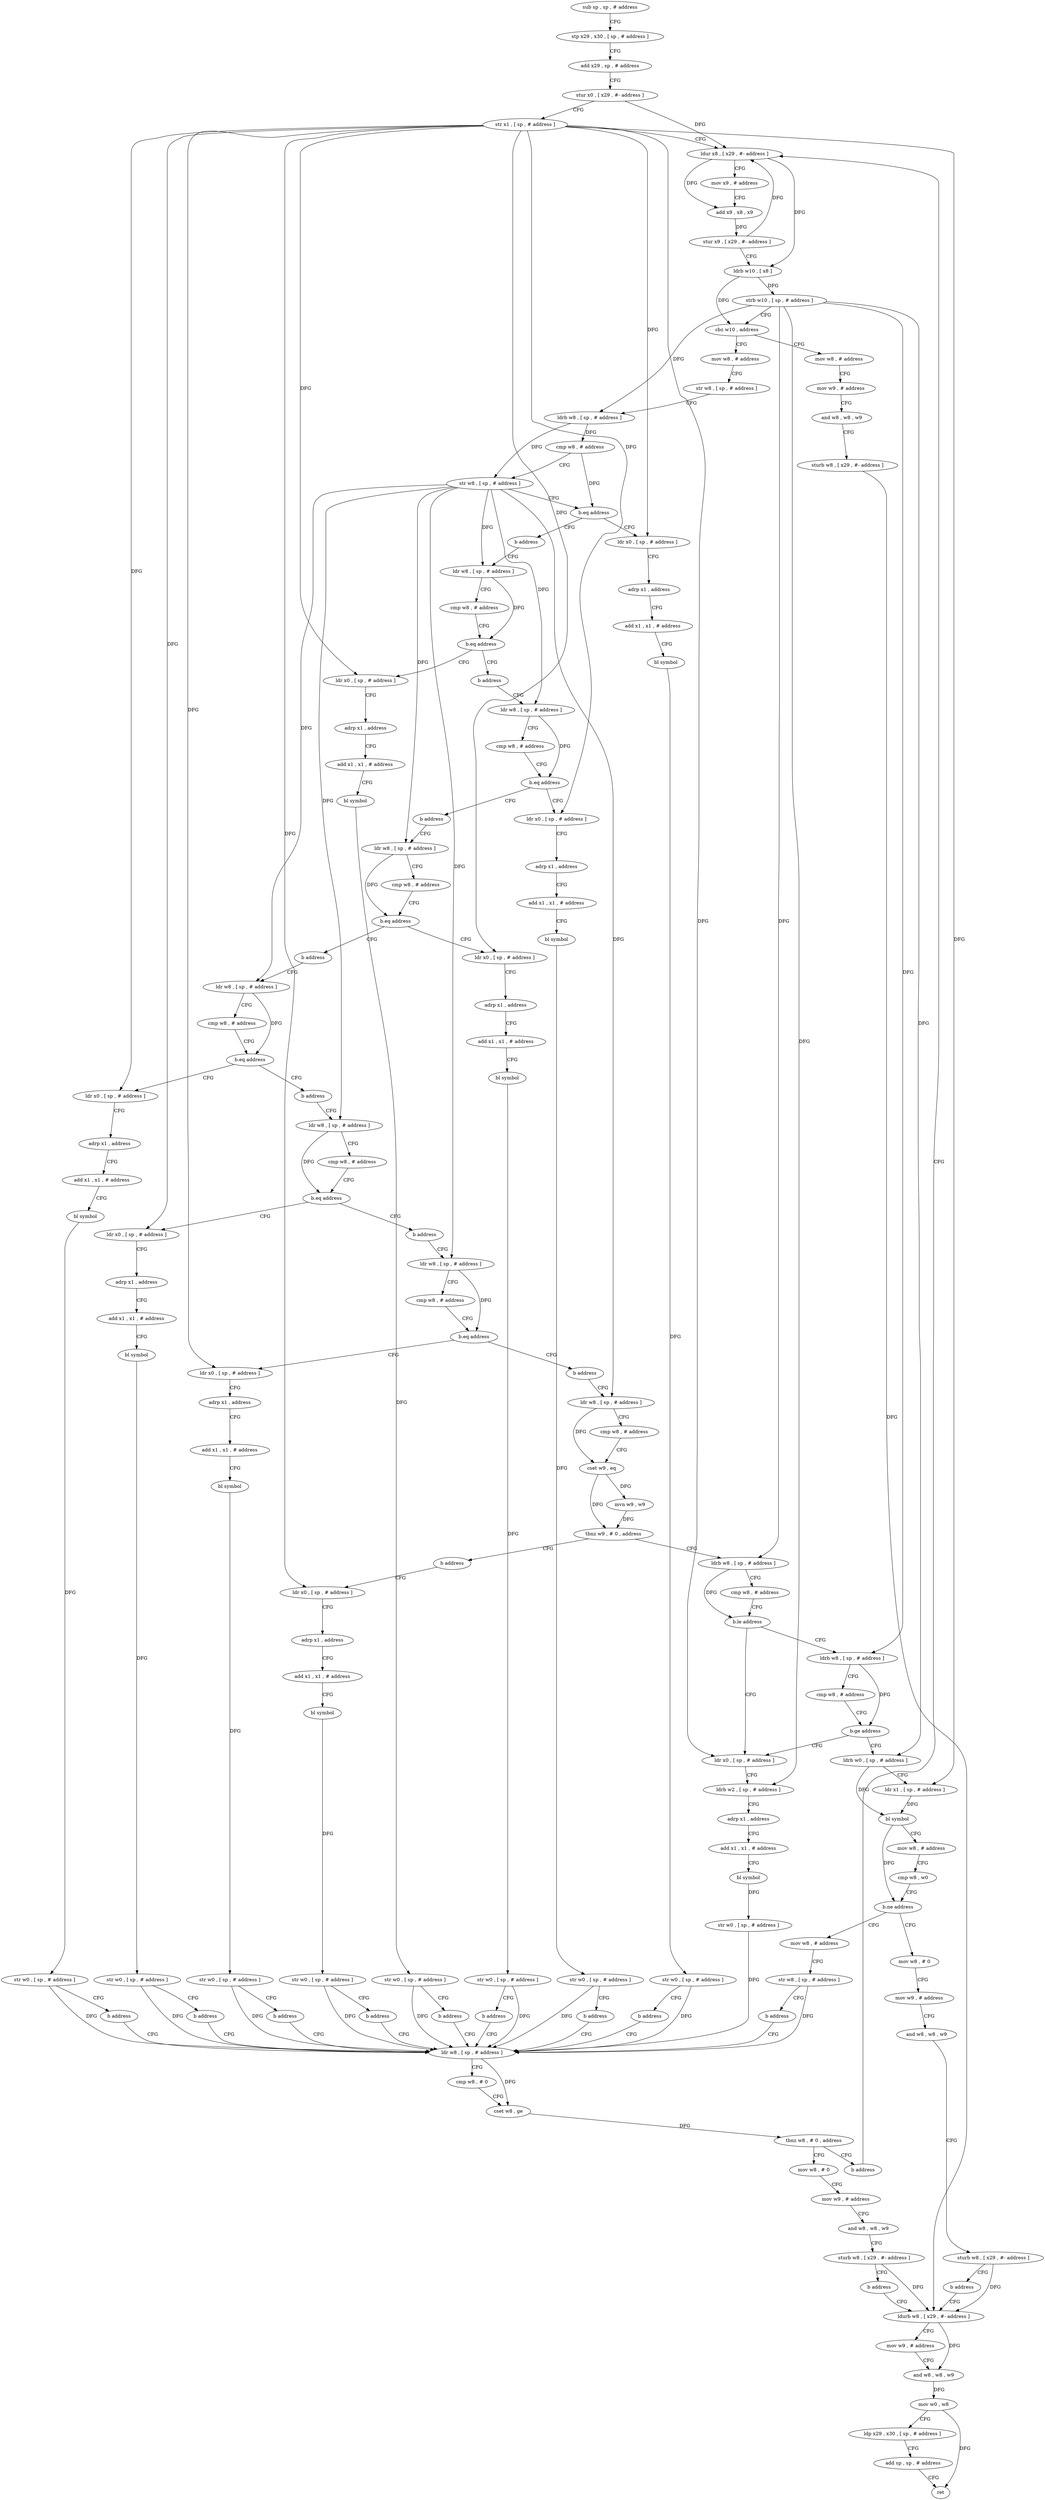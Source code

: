 digraph "func" {
"4304196" [label = "sub sp , sp , # address" ]
"4304200" [label = "stp x29 , x30 , [ sp , # address ]" ]
"4304204" [label = "add x29 , sp , # address" ]
"4304208" [label = "stur x0 , [ x29 , #- address ]" ]
"4304212" [label = "str x1 , [ sp , # address ]" ]
"4304216" [label = "ldur x8 , [ x29 , #- address ]" ]
"4304728" [label = "mov w8 , # address" ]
"4304732" [label = "mov w9 , # address" ]
"4304736" [label = "and w8 , w8 , w9" ]
"4304740" [label = "sturb w8 , [ x29 , #- address ]" ]
"4304744" [label = "ldurb w8 , [ x29 , #- address ]" ]
"4304244" [label = "mov w8 , # address" ]
"4304248" [label = "str w8 , [ sp , # address ]" ]
"4304252" [label = "ldrb w8 , [ sp , # address ]" ]
"4304256" [label = "cmp w8 , # address" ]
"4304260" [label = "str w8 , [ sp , # address ]" ]
"4304264" [label = "b.eq address" ]
"4304440" [label = "ldr x0 , [ sp , # address ]" ]
"4304268" [label = "b address" ]
"4304444" [label = "adrp x1 , address" ]
"4304448" [label = "add x1 , x1 , # address" ]
"4304452" [label = "bl symbol" ]
"4304456" [label = "str w0 , [ sp , # address ]" ]
"4304460" [label = "b address" ]
"4304688" [label = "ldr w8 , [ sp , # address ]" ]
"4304272" [label = "ldr w8 , [ sp , # address ]" ]
"4304692" [label = "cmp w8 , # 0" ]
"4304696" [label = "cset w8 , ge" ]
"4304700" [label = "tbnz w8 , # 0 , address" ]
"4304724" [label = "b address" ]
"4304704" [label = "mov w8 , # 0" ]
"4304276" [label = "cmp w8 , # address" ]
"4304280" [label = "b.eq address" ]
"4304488" [label = "ldr x0 , [ sp , # address ]" ]
"4304284" [label = "b address" ]
"4304708" [label = "mov w9 , # address" ]
"4304712" [label = "and w8 , w8 , w9" ]
"4304716" [label = "sturb w8 , [ x29 , #- address ]" ]
"4304720" [label = "b address" ]
"4304492" [label = "adrp x1 , address" ]
"4304496" [label = "add x1 , x1 , # address" ]
"4304500" [label = "bl symbol" ]
"4304504" [label = "str w0 , [ sp , # address ]" ]
"4304508" [label = "b address" ]
"4304288" [label = "ldr w8 , [ sp , # address ]" ]
"4304220" [label = "mov x9 , # address" ]
"4304224" [label = "add x9 , x8 , x9" ]
"4304228" [label = "stur x9 , [ x29 , #- address ]" ]
"4304232" [label = "ldrb w10 , [ x8 ]" ]
"4304236" [label = "strb w10 , [ sp , # address ]" ]
"4304240" [label = "cbz w10 , address" ]
"4304748" [label = "mov w9 , # address" ]
"4304752" [label = "and w8 , w8 , w9" ]
"4304756" [label = "mov w0 , w8" ]
"4304760" [label = "ldp x29 , x30 , [ sp , # address ]" ]
"4304764" [label = "add sp , sp , # address" ]
"4304768" [label = "ret" ]
"4304292" [label = "cmp w8 , # address" ]
"4304296" [label = "b.eq address" ]
"4304416" [label = "ldr x0 , [ sp , # address ]" ]
"4304300" [label = "b address" ]
"4304420" [label = "adrp x1 , address" ]
"4304424" [label = "add x1 , x1 , # address" ]
"4304428" [label = "bl symbol" ]
"4304432" [label = "str w0 , [ sp , # address ]" ]
"4304436" [label = "b address" ]
"4304304" [label = "ldr w8 , [ sp , # address ]" ]
"4304308" [label = "cmp w8 , # address" ]
"4304312" [label = "b.eq address" ]
"4304512" [label = "ldr x0 , [ sp , # address ]" ]
"4304316" [label = "b address" ]
"4304516" [label = "adrp x1 , address" ]
"4304520" [label = "add x1 , x1 , # address" ]
"4304524" [label = "bl symbol" ]
"4304528" [label = "str w0 , [ sp , # address ]" ]
"4304532" [label = "b address" ]
"4304320" [label = "ldr w8 , [ sp , # address ]" ]
"4304324" [label = "cmp w8 , # address" ]
"4304328" [label = "b.eq address" ]
"4304464" [label = "ldr x0 , [ sp , # address ]" ]
"4304332" [label = "b address" ]
"4304468" [label = "adrp x1 , address" ]
"4304472" [label = "add x1 , x1 , # address" ]
"4304476" [label = "bl symbol" ]
"4304480" [label = "str w0 , [ sp , # address ]" ]
"4304484" [label = "b address" ]
"4304336" [label = "ldr w8 , [ sp , # address ]" ]
"4304340" [label = "cmp w8 , # address" ]
"4304344" [label = "b.eq address" ]
"4304536" [label = "ldr x0 , [ sp , # address ]" ]
"4304348" [label = "b address" ]
"4304540" [label = "adrp x1 , address" ]
"4304544" [label = "add x1 , x1 , # address" ]
"4304548" [label = "bl symbol" ]
"4304552" [label = "str w0 , [ sp , # address ]" ]
"4304556" [label = "b address" ]
"4304352" [label = "ldr w8 , [ sp , # address ]" ]
"4304356" [label = "cmp w8 , # address" ]
"4304360" [label = "b.eq address" ]
"4304560" [label = "ldr x0 , [ sp , # address ]" ]
"4304364" [label = "b address" ]
"4304564" [label = "adrp x1 , address" ]
"4304568" [label = "add x1 , x1 , # address" ]
"4304572" [label = "bl symbol" ]
"4304576" [label = "str w0 , [ sp , # address ]" ]
"4304580" [label = "b address" ]
"4304368" [label = "ldr w8 , [ sp , # address ]" ]
"4304372" [label = "cmp w8 , # address" ]
"4304376" [label = "cset w9 , eq" ]
"4304380" [label = "mvn w9 , w9" ]
"4304384" [label = "tbnz w9 , # 0 , address" ]
"4304584" [label = "ldrb w8 , [ sp , # address ]" ]
"4304388" [label = "b address" ]
"4304588" [label = "cmp w8 , # address" ]
"4304592" [label = "b.le address" ]
"4304664" [label = "ldr x0 , [ sp , # address ]" ]
"4304596" [label = "ldrb w8 , [ sp , # address ]" ]
"4304392" [label = "ldr x0 , [ sp , # address ]" ]
"4304668" [label = "ldrb w2 , [ sp , # address ]" ]
"4304672" [label = "adrp x1 , address" ]
"4304676" [label = "add x1 , x1 , # address" ]
"4304680" [label = "bl symbol" ]
"4304684" [label = "str w0 , [ sp , # address ]" ]
"4304600" [label = "cmp w8 , # address" ]
"4304604" [label = "b.ge address" ]
"4304608" [label = "ldrb w0 , [ sp , # address ]" ]
"4304396" [label = "adrp x1 , address" ]
"4304400" [label = "add x1 , x1 , # address" ]
"4304404" [label = "bl symbol" ]
"4304408" [label = "str w0 , [ sp , # address ]" ]
"4304412" [label = "b address" ]
"4304612" [label = "ldr x1 , [ sp , # address ]" ]
"4304616" [label = "bl symbol" ]
"4304620" [label = "mov w8 , # address" ]
"4304624" [label = "cmp w8 , w0" ]
"4304628" [label = "b.ne address" ]
"4304652" [label = "mov w8 , # address" ]
"4304632" [label = "mov w8 , # 0" ]
"4304656" [label = "str w8 , [ sp , # address ]" ]
"4304660" [label = "b address" ]
"4304636" [label = "mov w9 , # address" ]
"4304640" [label = "and w8 , w8 , w9" ]
"4304644" [label = "sturb w8 , [ x29 , #- address ]" ]
"4304648" [label = "b address" ]
"4304196" -> "4304200" [ label = "CFG" ]
"4304200" -> "4304204" [ label = "CFG" ]
"4304204" -> "4304208" [ label = "CFG" ]
"4304208" -> "4304212" [ label = "CFG" ]
"4304208" -> "4304216" [ label = "DFG" ]
"4304212" -> "4304216" [ label = "CFG" ]
"4304212" -> "4304440" [ label = "DFG" ]
"4304212" -> "4304488" [ label = "DFG" ]
"4304212" -> "4304416" [ label = "DFG" ]
"4304212" -> "4304512" [ label = "DFG" ]
"4304212" -> "4304464" [ label = "DFG" ]
"4304212" -> "4304536" [ label = "DFG" ]
"4304212" -> "4304560" [ label = "DFG" ]
"4304212" -> "4304664" [ label = "DFG" ]
"4304212" -> "4304392" [ label = "DFG" ]
"4304212" -> "4304612" [ label = "DFG" ]
"4304216" -> "4304220" [ label = "CFG" ]
"4304216" -> "4304224" [ label = "DFG" ]
"4304216" -> "4304232" [ label = "DFG" ]
"4304728" -> "4304732" [ label = "CFG" ]
"4304732" -> "4304736" [ label = "CFG" ]
"4304736" -> "4304740" [ label = "CFG" ]
"4304740" -> "4304744" [ label = "DFG" ]
"4304744" -> "4304748" [ label = "CFG" ]
"4304744" -> "4304752" [ label = "DFG" ]
"4304244" -> "4304248" [ label = "CFG" ]
"4304248" -> "4304252" [ label = "CFG" ]
"4304252" -> "4304256" [ label = "DFG" ]
"4304252" -> "4304260" [ label = "DFG" ]
"4304256" -> "4304260" [ label = "CFG" ]
"4304256" -> "4304264" [ label = "DFG" ]
"4304260" -> "4304264" [ label = "CFG" ]
"4304260" -> "4304272" [ label = "DFG" ]
"4304260" -> "4304288" [ label = "DFG" ]
"4304260" -> "4304304" [ label = "DFG" ]
"4304260" -> "4304320" [ label = "DFG" ]
"4304260" -> "4304336" [ label = "DFG" ]
"4304260" -> "4304352" [ label = "DFG" ]
"4304260" -> "4304368" [ label = "DFG" ]
"4304264" -> "4304440" [ label = "CFG" ]
"4304264" -> "4304268" [ label = "CFG" ]
"4304440" -> "4304444" [ label = "CFG" ]
"4304268" -> "4304272" [ label = "CFG" ]
"4304444" -> "4304448" [ label = "CFG" ]
"4304448" -> "4304452" [ label = "CFG" ]
"4304452" -> "4304456" [ label = "DFG" ]
"4304456" -> "4304460" [ label = "CFG" ]
"4304456" -> "4304688" [ label = "DFG" ]
"4304460" -> "4304688" [ label = "CFG" ]
"4304688" -> "4304692" [ label = "CFG" ]
"4304688" -> "4304696" [ label = "DFG" ]
"4304272" -> "4304276" [ label = "CFG" ]
"4304272" -> "4304280" [ label = "DFG" ]
"4304692" -> "4304696" [ label = "CFG" ]
"4304696" -> "4304700" [ label = "DFG" ]
"4304700" -> "4304724" [ label = "CFG" ]
"4304700" -> "4304704" [ label = "CFG" ]
"4304724" -> "4304216" [ label = "CFG" ]
"4304704" -> "4304708" [ label = "CFG" ]
"4304276" -> "4304280" [ label = "CFG" ]
"4304280" -> "4304488" [ label = "CFG" ]
"4304280" -> "4304284" [ label = "CFG" ]
"4304488" -> "4304492" [ label = "CFG" ]
"4304284" -> "4304288" [ label = "CFG" ]
"4304708" -> "4304712" [ label = "CFG" ]
"4304712" -> "4304716" [ label = "CFG" ]
"4304716" -> "4304720" [ label = "CFG" ]
"4304716" -> "4304744" [ label = "DFG" ]
"4304720" -> "4304744" [ label = "CFG" ]
"4304492" -> "4304496" [ label = "CFG" ]
"4304496" -> "4304500" [ label = "CFG" ]
"4304500" -> "4304504" [ label = "DFG" ]
"4304504" -> "4304508" [ label = "CFG" ]
"4304504" -> "4304688" [ label = "DFG" ]
"4304508" -> "4304688" [ label = "CFG" ]
"4304288" -> "4304292" [ label = "CFG" ]
"4304288" -> "4304296" [ label = "DFG" ]
"4304220" -> "4304224" [ label = "CFG" ]
"4304224" -> "4304228" [ label = "DFG" ]
"4304228" -> "4304232" [ label = "CFG" ]
"4304228" -> "4304216" [ label = "DFG" ]
"4304232" -> "4304236" [ label = "DFG" ]
"4304232" -> "4304240" [ label = "DFG" ]
"4304236" -> "4304240" [ label = "CFG" ]
"4304236" -> "4304252" [ label = "DFG" ]
"4304236" -> "4304584" [ label = "DFG" ]
"4304236" -> "4304668" [ label = "DFG" ]
"4304236" -> "4304596" [ label = "DFG" ]
"4304236" -> "4304608" [ label = "DFG" ]
"4304240" -> "4304728" [ label = "CFG" ]
"4304240" -> "4304244" [ label = "CFG" ]
"4304748" -> "4304752" [ label = "CFG" ]
"4304752" -> "4304756" [ label = "DFG" ]
"4304756" -> "4304760" [ label = "CFG" ]
"4304756" -> "4304768" [ label = "DFG" ]
"4304760" -> "4304764" [ label = "CFG" ]
"4304764" -> "4304768" [ label = "CFG" ]
"4304292" -> "4304296" [ label = "CFG" ]
"4304296" -> "4304416" [ label = "CFG" ]
"4304296" -> "4304300" [ label = "CFG" ]
"4304416" -> "4304420" [ label = "CFG" ]
"4304300" -> "4304304" [ label = "CFG" ]
"4304420" -> "4304424" [ label = "CFG" ]
"4304424" -> "4304428" [ label = "CFG" ]
"4304428" -> "4304432" [ label = "DFG" ]
"4304432" -> "4304436" [ label = "CFG" ]
"4304432" -> "4304688" [ label = "DFG" ]
"4304436" -> "4304688" [ label = "CFG" ]
"4304304" -> "4304308" [ label = "CFG" ]
"4304304" -> "4304312" [ label = "DFG" ]
"4304308" -> "4304312" [ label = "CFG" ]
"4304312" -> "4304512" [ label = "CFG" ]
"4304312" -> "4304316" [ label = "CFG" ]
"4304512" -> "4304516" [ label = "CFG" ]
"4304316" -> "4304320" [ label = "CFG" ]
"4304516" -> "4304520" [ label = "CFG" ]
"4304520" -> "4304524" [ label = "CFG" ]
"4304524" -> "4304528" [ label = "DFG" ]
"4304528" -> "4304532" [ label = "CFG" ]
"4304528" -> "4304688" [ label = "DFG" ]
"4304532" -> "4304688" [ label = "CFG" ]
"4304320" -> "4304324" [ label = "CFG" ]
"4304320" -> "4304328" [ label = "DFG" ]
"4304324" -> "4304328" [ label = "CFG" ]
"4304328" -> "4304464" [ label = "CFG" ]
"4304328" -> "4304332" [ label = "CFG" ]
"4304464" -> "4304468" [ label = "CFG" ]
"4304332" -> "4304336" [ label = "CFG" ]
"4304468" -> "4304472" [ label = "CFG" ]
"4304472" -> "4304476" [ label = "CFG" ]
"4304476" -> "4304480" [ label = "DFG" ]
"4304480" -> "4304484" [ label = "CFG" ]
"4304480" -> "4304688" [ label = "DFG" ]
"4304484" -> "4304688" [ label = "CFG" ]
"4304336" -> "4304340" [ label = "CFG" ]
"4304336" -> "4304344" [ label = "DFG" ]
"4304340" -> "4304344" [ label = "CFG" ]
"4304344" -> "4304536" [ label = "CFG" ]
"4304344" -> "4304348" [ label = "CFG" ]
"4304536" -> "4304540" [ label = "CFG" ]
"4304348" -> "4304352" [ label = "CFG" ]
"4304540" -> "4304544" [ label = "CFG" ]
"4304544" -> "4304548" [ label = "CFG" ]
"4304548" -> "4304552" [ label = "DFG" ]
"4304552" -> "4304556" [ label = "CFG" ]
"4304552" -> "4304688" [ label = "DFG" ]
"4304556" -> "4304688" [ label = "CFG" ]
"4304352" -> "4304356" [ label = "CFG" ]
"4304352" -> "4304360" [ label = "DFG" ]
"4304356" -> "4304360" [ label = "CFG" ]
"4304360" -> "4304560" [ label = "CFG" ]
"4304360" -> "4304364" [ label = "CFG" ]
"4304560" -> "4304564" [ label = "CFG" ]
"4304364" -> "4304368" [ label = "CFG" ]
"4304564" -> "4304568" [ label = "CFG" ]
"4304568" -> "4304572" [ label = "CFG" ]
"4304572" -> "4304576" [ label = "DFG" ]
"4304576" -> "4304580" [ label = "CFG" ]
"4304576" -> "4304688" [ label = "DFG" ]
"4304580" -> "4304688" [ label = "CFG" ]
"4304368" -> "4304372" [ label = "CFG" ]
"4304368" -> "4304376" [ label = "DFG" ]
"4304372" -> "4304376" [ label = "CFG" ]
"4304376" -> "4304380" [ label = "DFG" ]
"4304376" -> "4304384" [ label = "DFG" ]
"4304380" -> "4304384" [ label = "DFG" ]
"4304384" -> "4304584" [ label = "CFG" ]
"4304384" -> "4304388" [ label = "CFG" ]
"4304584" -> "4304588" [ label = "CFG" ]
"4304584" -> "4304592" [ label = "DFG" ]
"4304388" -> "4304392" [ label = "CFG" ]
"4304588" -> "4304592" [ label = "CFG" ]
"4304592" -> "4304664" [ label = "CFG" ]
"4304592" -> "4304596" [ label = "CFG" ]
"4304664" -> "4304668" [ label = "CFG" ]
"4304596" -> "4304600" [ label = "CFG" ]
"4304596" -> "4304604" [ label = "DFG" ]
"4304392" -> "4304396" [ label = "CFG" ]
"4304668" -> "4304672" [ label = "CFG" ]
"4304672" -> "4304676" [ label = "CFG" ]
"4304676" -> "4304680" [ label = "CFG" ]
"4304680" -> "4304684" [ label = "DFG" ]
"4304684" -> "4304688" [ label = "DFG" ]
"4304600" -> "4304604" [ label = "CFG" ]
"4304604" -> "4304664" [ label = "CFG" ]
"4304604" -> "4304608" [ label = "CFG" ]
"4304608" -> "4304612" [ label = "CFG" ]
"4304608" -> "4304616" [ label = "DFG" ]
"4304396" -> "4304400" [ label = "CFG" ]
"4304400" -> "4304404" [ label = "CFG" ]
"4304404" -> "4304408" [ label = "DFG" ]
"4304408" -> "4304412" [ label = "CFG" ]
"4304408" -> "4304688" [ label = "DFG" ]
"4304412" -> "4304688" [ label = "CFG" ]
"4304612" -> "4304616" [ label = "DFG" ]
"4304616" -> "4304620" [ label = "CFG" ]
"4304616" -> "4304628" [ label = "DFG" ]
"4304620" -> "4304624" [ label = "CFG" ]
"4304624" -> "4304628" [ label = "CFG" ]
"4304628" -> "4304652" [ label = "CFG" ]
"4304628" -> "4304632" [ label = "CFG" ]
"4304652" -> "4304656" [ label = "CFG" ]
"4304632" -> "4304636" [ label = "CFG" ]
"4304656" -> "4304660" [ label = "CFG" ]
"4304656" -> "4304688" [ label = "DFG" ]
"4304660" -> "4304688" [ label = "CFG" ]
"4304636" -> "4304640" [ label = "CFG" ]
"4304640" -> "4304644" [ label = "CFG" ]
"4304644" -> "4304648" [ label = "CFG" ]
"4304644" -> "4304744" [ label = "DFG" ]
"4304648" -> "4304744" [ label = "CFG" ]
}
